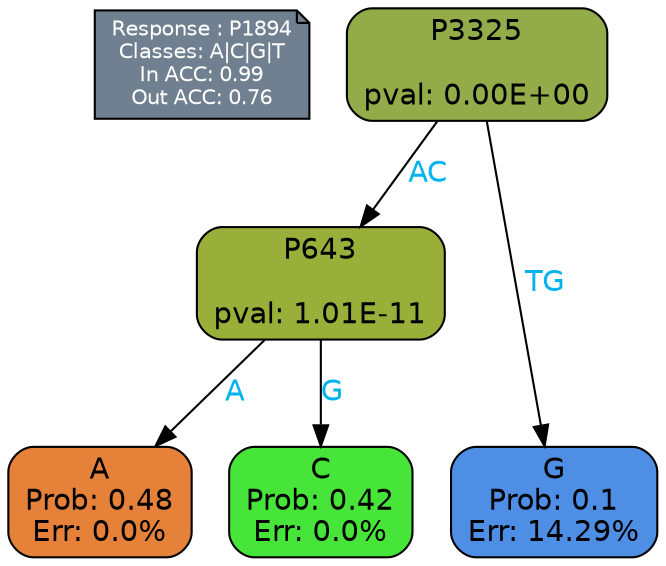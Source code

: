 digraph Tree {
node [shape=box, style="filled, rounded", color="black", fontname=helvetica] ;
graph [ranksep=equally, splines=polylines, bgcolor=transparent, dpi=600] ;
edge [fontname=helvetica] ;
LEGEND [label="Response : P1894
Classes: A|C|G|T
In ACC: 0.99
Out ACC: 0.76
",shape=note,align=left,style=filled,fillcolor="slategray",fontcolor="white",fontsize=10];1 [label="P3325

pval: 0.00E+00", fillcolor="#93ac49"] ;
2 [label="P643

pval: 1.01E-11", fillcolor="#9aaf39"] ;
3 [label="A
Prob: 0.48
Err: 0.0%", fillcolor="#e58139"] ;
4 [label="C
Prob: 0.42
Err: 0.0%", fillcolor="#47e539"] ;
5 [label="G
Prob: 0.1
Err: 14.29%", fillcolor="#4f8ee5"] ;
1 -> 2 [label="AC",fontcolor=deepskyblue2] ;
1 -> 5 [label="TG",fontcolor=deepskyblue2] ;
2 -> 3 [label="A",fontcolor=deepskyblue2] ;
2 -> 4 [label="G",fontcolor=deepskyblue2] ;
{rank = same; 3;4;5;}{rank = same; LEGEND;1;}}